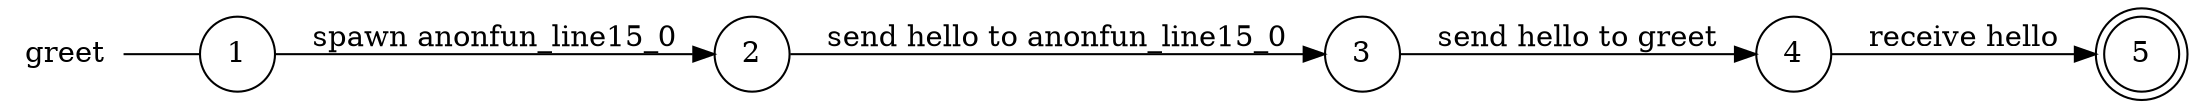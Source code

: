 digraph greet {
	rankdir="LR";
	n_0 [label="greet", shape="plaintext"];
	n_1 [id="5", shape=doublecircle, label="5"];
	n_2 [id="1", shape=circle, label="1"];
	n_0 -> n_2 [arrowhead=none];
	n_3 [id="2", shape=circle, label="2"];
	n_4 [id="4", shape=circle, label="4"];
	n_5 [id="3", shape=circle, label="3"];

	n_4 -> n_1 [id="[$e|3]", label="receive hello"];
	n_2 -> n_3 [id="[$e|1]", label="spawn anonfun_line15_0"];
	n_3 -> n_5 [id="[$e|0]", label="send hello to anonfun_line15_0"];
	n_5 -> n_4 [id="[$e|2]", label="send hello to greet"];
}
